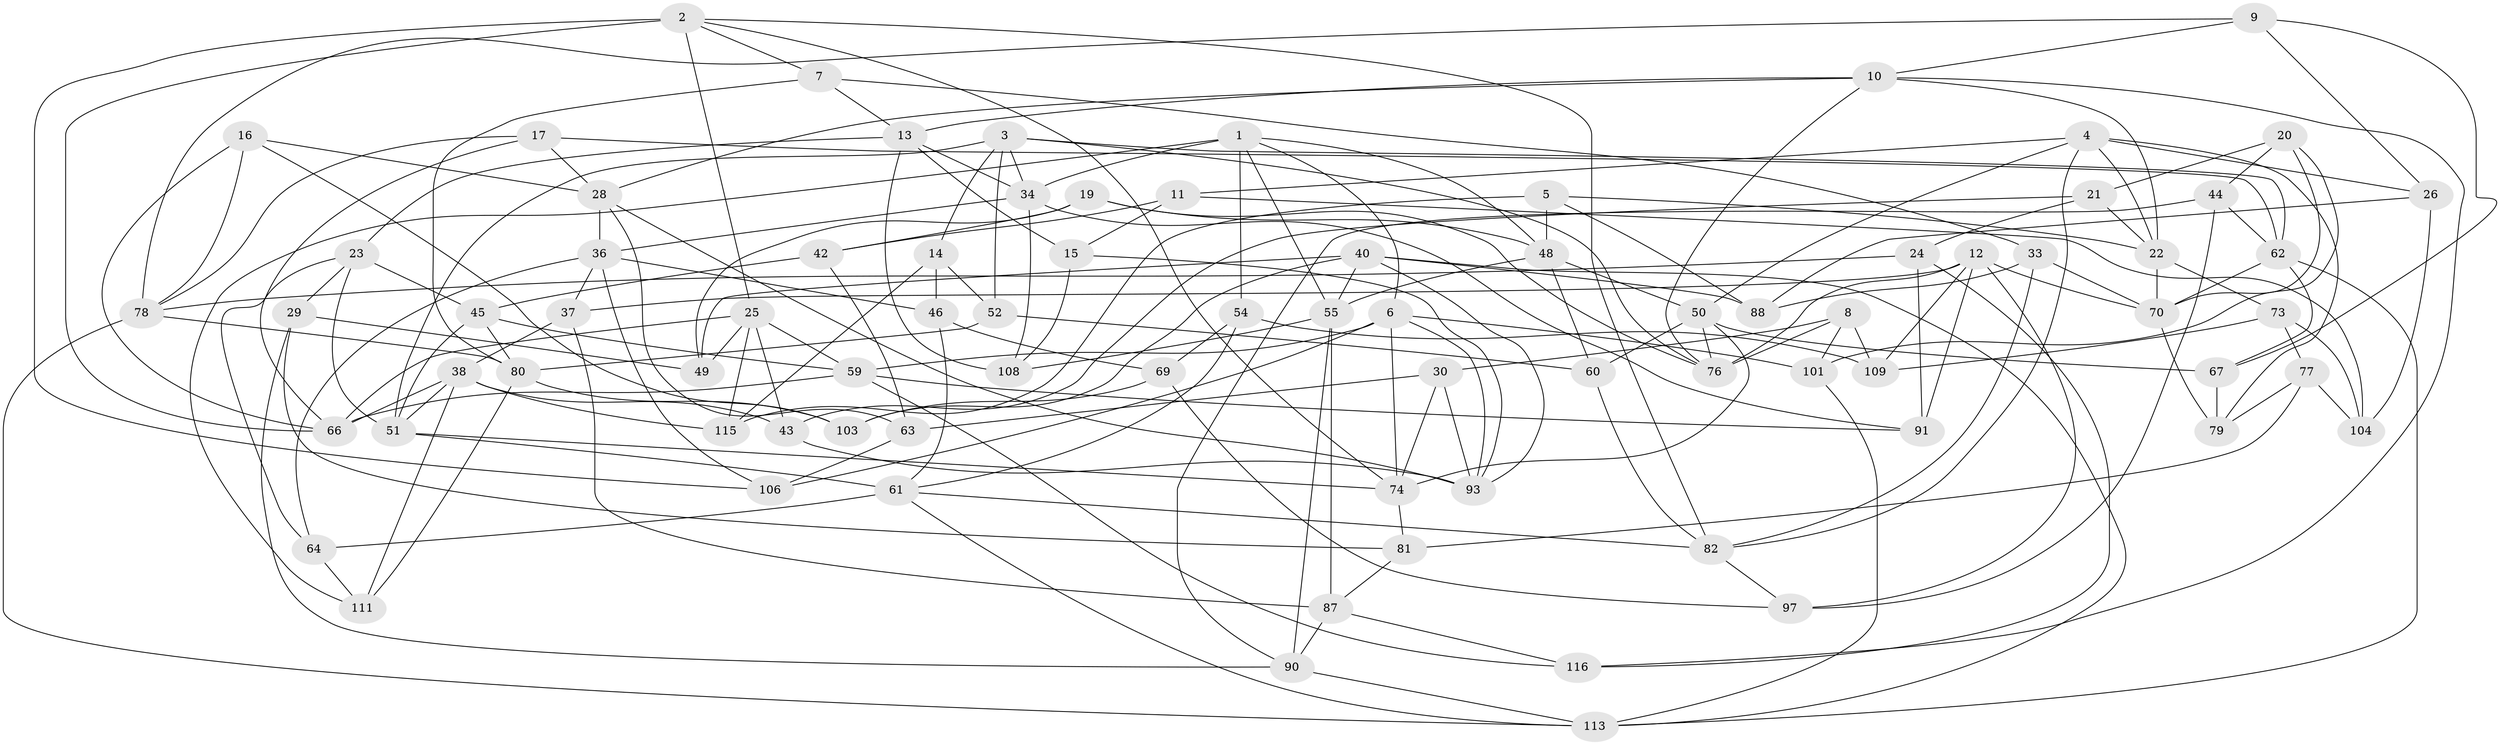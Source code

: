 // original degree distribution, {4: 1.0}
// Generated by graph-tools (version 1.1) at 2025/11/02/27/25 16:11:49]
// undirected, 81 vertices, 195 edges
graph export_dot {
graph [start="1"]
  node [color=gray90,style=filled];
  1 [super="+89"];
  2 [super="+85"];
  3 [super="+32"];
  4 [super="+41"];
  5;
  6 [super="+56"];
  7;
  8;
  9;
  10 [super="+31"];
  11;
  12 [super="+72"];
  13 [super="+18"];
  14;
  15;
  16;
  17;
  19;
  20;
  21;
  22 [super="+39"];
  23 [super="+57"];
  24;
  25 [super="+27"];
  26;
  28 [super="+35"];
  29;
  30;
  33;
  34 [super="+47"];
  36 [super="+65"];
  37;
  38 [super="+107"];
  40 [super="+53"];
  42;
  43;
  44;
  45 [super="+75"];
  46;
  48 [super="+58"];
  49;
  50 [super="+112"];
  51 [super="+86"];
  52;
  54;
  55 [super="+96"];
  59 [super="+100"];
  60;
  61 [super="+84"];
  62 [super="+68"];
  63;
  64;
  66 [super="+98"];
  67;
  69;
  70 [super="+71"];
  73;
  74 [super="+92"];
  76 [super="+102"];
  77;
  78 [super="+95"];
  79;
  80 [super="+94"];
  81;
  82 [super="+83"];
  87 [super="+110"];
  88;
  90 [super="+99"];
  91;
  93 [super="+105"];
  97;
  101;
  103;
  104;
  106;
  108;
  109;
  111;
  113 [super="+114"];
  115;
  116;
  1 -- 48;
  1 -- 111;
  1 -- 6;
  1 -- 34;
  1 -- 54;
  1 -- 55;
  2 -- 106;
  2 -- 82;
  2 -- 74;
  2 -- 25;
  2 -- 66;
  2 -- 7;
  3 -- 52;
  3 -- 14;
  3 -- 62;
  3 -- 51;
  3 -- 34;
  3 -- 76;
  4 -- 11;
  4 -- 22;
  4 -- 79;
  4 -- 26;
  4 -- 50;
  4 -- 82;
  5 -- 22;
  5 -- 88;
  5 -- 115;
  5 -- 48;
  6 -- 93;
  6 -- 59;
  6 -- 106;
  6 -- 101;
  6 -- 74;
  7 -- 33;
  7 -- 80;
  7 -- 13;
  8 -- 109;
  8 -- 101;
  8 -- 30;
  8 -- 76;
  9 -- 26;
  9 -- 67;
  9 -- 10;
  9 -- 78;
  10 -- 116;
  10 -- 76;
  10 -- 13;
  10 -- 22;
  10 -- 28;
  11 -- 104;
  11 -- 42;
  11 -- 15;
  12 -- 37;
  12 -- 76;
  12 -- 70;
  12 -- 97;
  12 -- 91;
  12 -- 109;
  13 -- 15;
  13 -- 108;
  13 -- 34;
  13 -- 23;
  14 -- 115;
  14 -- 46;
  14 -- 52;
  15 -- 108;
  15 -- 93;
  16 -- 103;
  16 -- 78;
  16 -- 28;
  16 -- 66;
  17 -- 62;
  17 -- 28;
  17 -- 78;
  17 -- 66;
  19 -- 48;
  19 -- 42;
  19 -- 49;
  19 -- 76;
  20 -- 21;
  20 -- 70;
  20 -- 101;
  20 -- 44;
  21 -- 43;
  21 -- 24;
  21 -- 22;
  22 -- 73;
  22 -- 70;
  23 -- 45 [weight=2];
  23 -- 51;
  23 -- 64;
  23 -- 29;
  24 -- 78;
  24 -- 116;
  24 -- 91;
  25 -- 66;
  25 -- 49;
  25 -- 59;
  25 -- 115;
  25 -- 43;
  26 -- 88;
  26 -- 104;
  28 -- 36;
  28 -- 63;
  28 -- 93;
  29 -- 49;
  29 -- 81;
  29 -- 90;
  30 -- 63;
  30 -- 93;
  30 -- 74;
  33 -- 88;
  33 -- 70;
  33 -- 82;
  34 -- 108;
  34 -- 91;
  34 -- 36;
  36 -- 37;
  36 -- 46;
  36 -- 64;
  36 -- 106;
  37 -- 38;
  37 -- 87;
  38 -- 115;
  38 -- 51;
  38 -- 43;
  38 -- 111;
  38 -- 66;
  40 -- 93;
  40 -- 49;
  40 -- 103;
  40 -- 113;
  40 -- 88;
  40 -- 55;
  42 -- 63;
  42 -- 45;
  43 -- 93;
  44 -- 90;
  44 -- 62;
  44 -- 97;
  45 -- 51;
  45 -- 80;
  45 -- 59;
  46 -- 69;
  46 -- 61;
  48 -- 50;
  48 -- 60;
  48 -- 55;
  50 -- 74;
  50 -- 60;
  50 -- 67;
  50 -- 76;
  51 -- 74;
  51 -- 61;
  52 -- 80;
  52 -- 60;
  54 -- 109;
  54 -- 69;
  54 -- 61;
  55 -- 108;
  55 -- 90;
  55 -- 87;
  59 -- 66;
  59 -- 91;
  59 -- 116;
  60 -- 82;
  61 -- 82;
  61 -- 64;
  61 -- 113;
  62 -- 113;
  62 -- 67;
  62 -- 70;
  63 -- 106;
  64 -- 111;
  67 -- 79;
  69 -- 103;
  69 -- 97;
  70 -- 79;
  73 -- 77;
  73 -- 109;
  73 -- 104;
  74 -- 81;
  77 -- 81;
  77 -- 104;
  77 -- 79;
  78 -- 80;
  78 -- 113;
  80 -- 103;
  80 -- 111;
  81 -- 87;
  82 -- 97;
  87 -- 90 [weight=2];
  87 -- 116;
  90 -- 113;
  101 -- 113;
}
